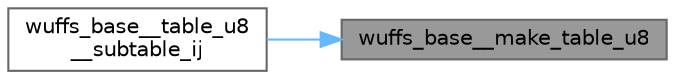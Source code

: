digraph "wuffs_base__make_table_u8"
{
 // LATEX_PDF_SIZE
  bgcolor="transparent";
  edge [fontname=Helvetica,fontsize=10,labelfontname=Helvetica,labelfontsize=10];
  node [fontname=Helvetica,fontsize=10,shape=box,height=0.2,width=0.4];
  rankdir="RL";
  Node1 [id="Node000001",label="wuffs_base__make_table_u8",height=0.2,width=0.4,color="gray40", fillcolor="grey60", style="filled", fontcolor="black",tooltip=" "];
  Node1 -> Node2 [id="edge1_Node000001_Node000002",dir="back",color="steelblue1",style="solid",tooltip=" "];
  Node2 [id="Node000002",label="wuffs_base__table_u8\l__subtable_ij",height=0.2,width=0.4,color="grey40", fillcolor="white", style="filled",URL="$wuffs-v0_83_8c.html#ade59e98152b617f19eed80d5bc4abeb2",tooltip=" "];
}
